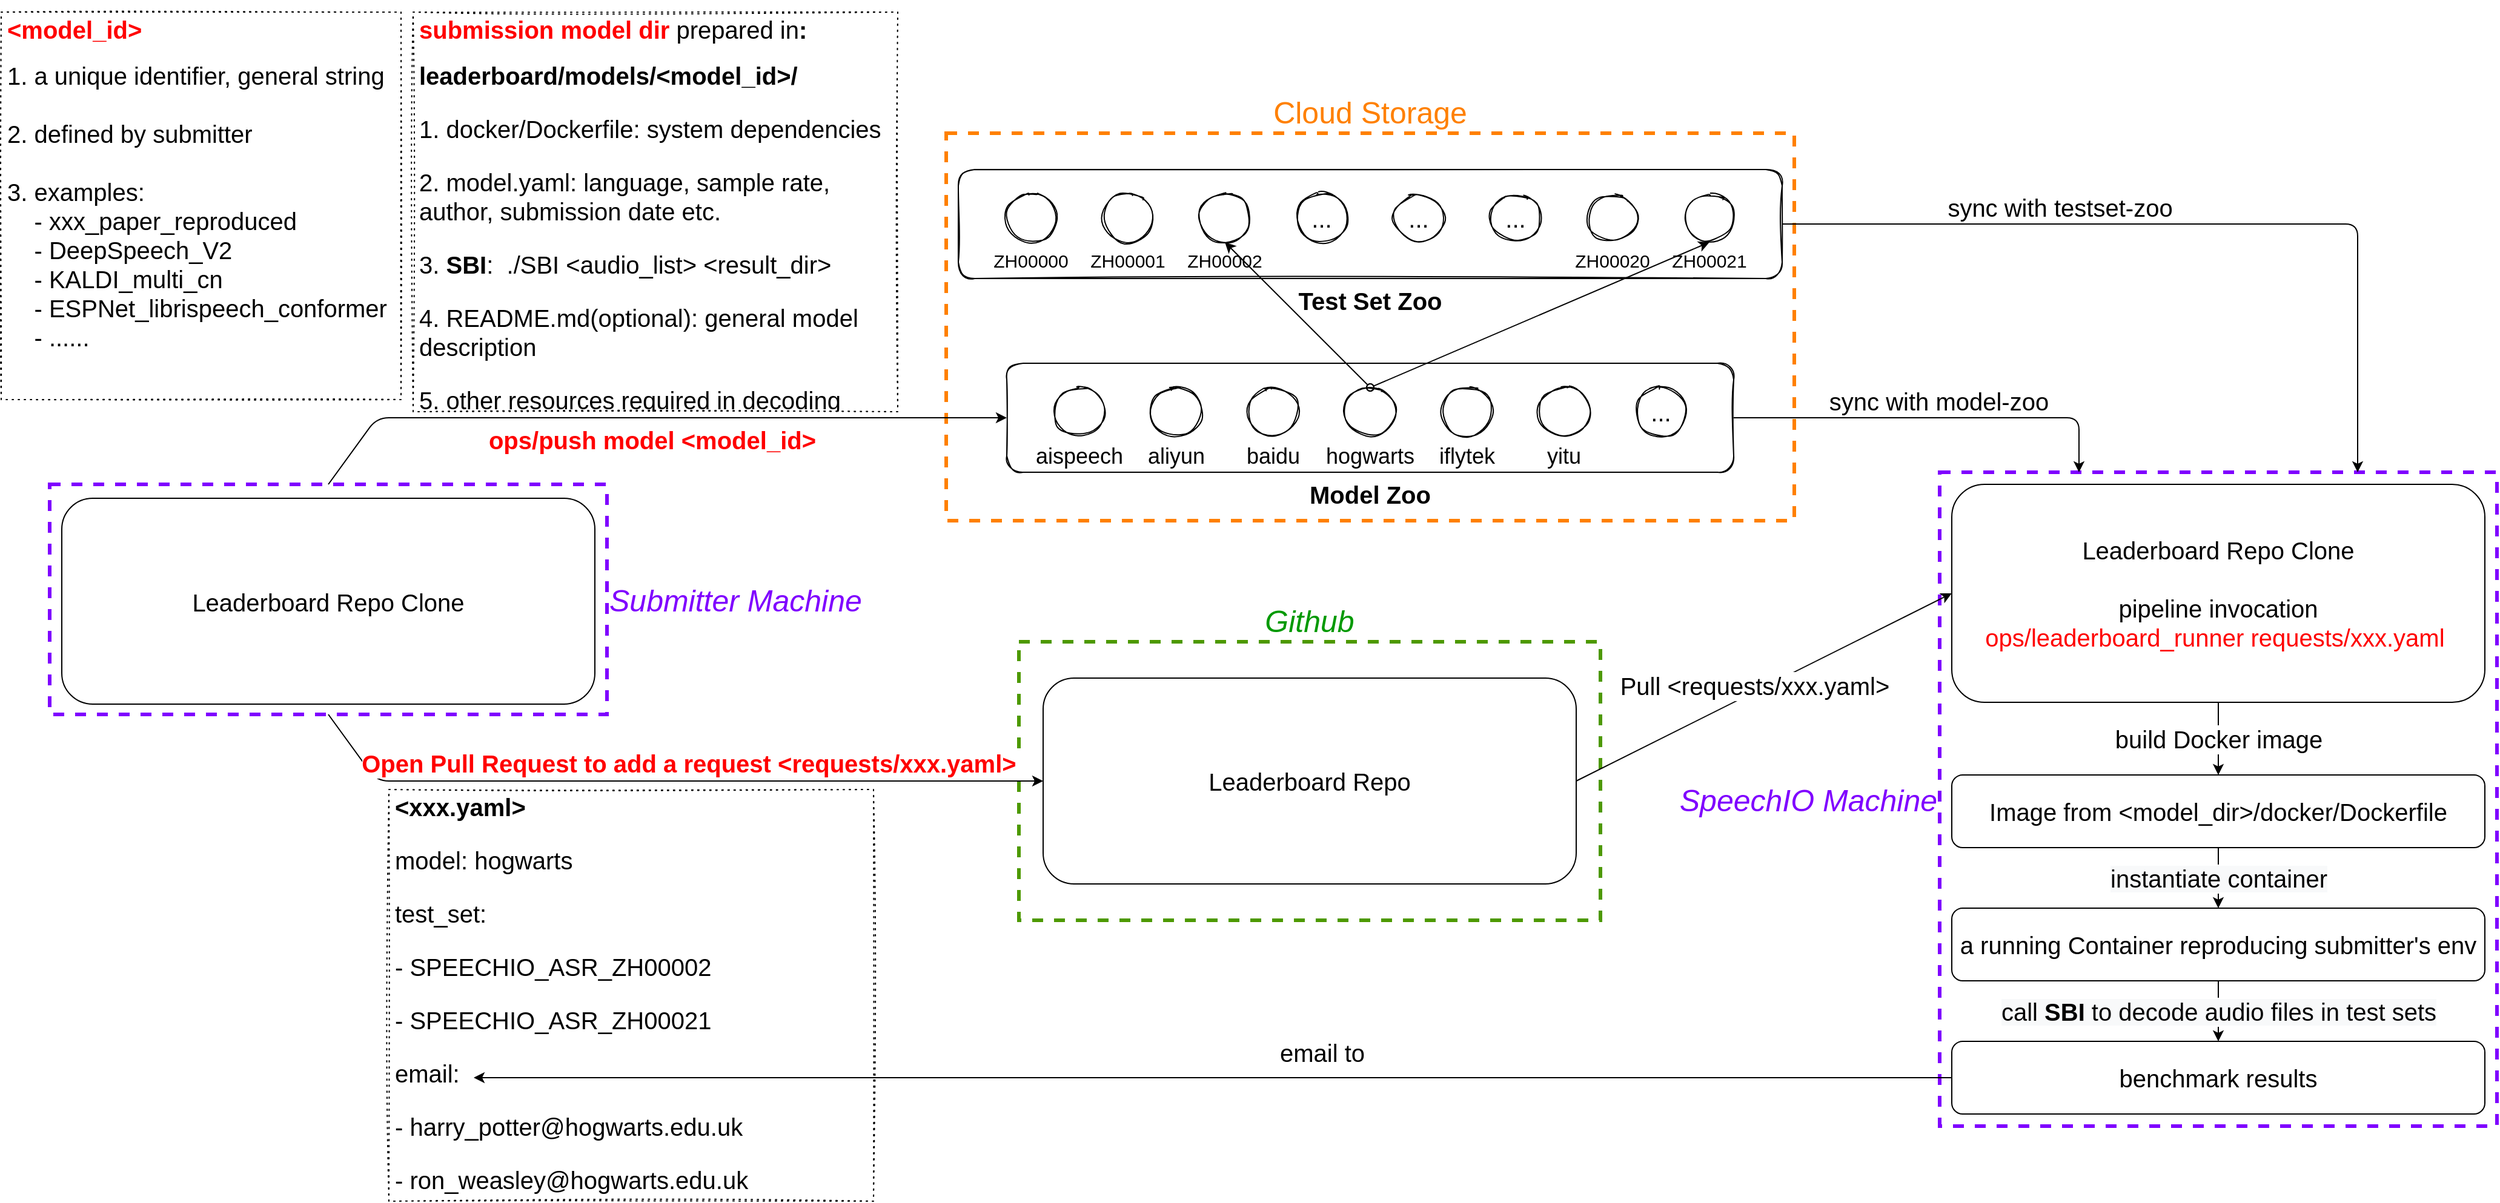 <mxfile version="13.9.9" type="device"><diagram id="KP4cIEVtk13eccUnDOQD" name="Page-1"><mxGraphModel dx="2806" dy="997" grid="1" gridSize="10" guides="1" tooltips="1" connect="1" arrows="1" fold="1" page="1" pageScale="1" pageWidth="1700" pageHeight="1100" math="0" shadow="0"><root><mxCell id="0"/><mxCell id="1" parent="0"/><mxCell id="huEL5-SMHCzOabaeRIsf-12" value="&lt;font color=&quot;#7f00ff&quot;&gt;SpeechIO Machine&lt;/font&gt;" style="rounded=0;whiteSpace=wrap;html=1;fontSize=25;glass=0;fillColor=none;dashed=1;labelPosition=left;verticalLabelPosition=middle;align=right;verticalAlign=middle;fontStyle=2;strokeWidth=3;strokeColor=#7F00FF;" parent="1" vertex="1"><mxGeometry x="1010" y="480" width="460" height="540" as="geometry"/></mxCell><mxCell id="huEL5-SMHCzOabaeRIsf-11" value="&lt;font color=&quot;#7f00ff&quot;&gt;Submitter Machine&lt;/font&gt;" style="rounded=0;whiteSpace=wrap;html=1;fontSize=25;glass=0;fillColor=none;dashed=1;labelPosition=right;verticalLabelPosition=middle;align=left;verticalAlign=middle;fontStyle=2;strokeColor=#7F00FF;strokeWidth=3;" parent="1" vertex="1"><mxGeometry x="-550" y="490" width="460" height="190" as="geometry"/></mxCell><mxCell id="huEL5-SMHCzOabaeRIsf-9" value="&lt;font color=&quot;#009900&quot;&gt;Github&lt;/font&gt;" style="rounded=0;whiteSpace=wrap;html=1;fontSize=25;glass=0;fillColor=none;dashed=1;labelPosition=center;verticalLabelPosition=top;align=center;verticalAlign=bottom;fontStyle=2;strokeWidth=3;strokeColor=#4D9900;" parent="1" vertex="1"><mxGeometry x="250" y="620" width="480" height="230" as="geometry"/></mxCell><mxCell id="huEL5-SMHCzOabaeRIsf-8" value="&lt;font color=&quot;#ff8000&quot;&gt;Cloud Storage&lt;/font&gt;" style="rounded=0;whiteSpace=wrap;html=1;fontSize=25;glass=0;fillColor=none;dashed=1;labelPosition=center;verticalLabelPosition=top;align=center;verticalAlign=bottom;fontStyle=0;strokeWidth=3;strokeColor=#FF8000;" parent="1" vertex="1"><mxGeometry x="190" y="200" width="700" height="320" as="geometry"/></mxCell><mxCell id="E5byKjupY6ov4wCJUhmD-1" value="Model Zoo" style="rounded=1;whiteSpace=wrap;html=1;sketch=1;labelPosition=center;verticalLabelPosition=bottom;align=center;verticalAlign=top;fontSize=20;fontStyle=1" parent="1" vertex="1"><mxGeometry x="240" y="390" width="600" height="90" as="geometry"/></mxCell><mxCell id="E5byKjupY6ov4wCJUhmD-2" value="Test Set Zoo" style="rounded=1;whiteSpace=wrap;html=1;sketch=1;labelPosition=center;verticalLabelPosition=bottom;align=center;verticalAlign=top;fontSize=20;fontStyle=1" parent="1" vertex="1"><mxGeometry x="200" y="230" width="680" height="90" as="geometry"/></mxCell><mxCell id="E5byKjupY6ov4wCJUhmD-3" value="aispeech" style="ellipse;whiteSpace=wrap;html=1;aspect=fixed;sketch=1;fontSize=18;labelPosition=center;verticalLabelPosition=bottom;align=center;verticalAlign=top;" parent="1" vertex="1"><mxGeometry x="280" y="410" width="40" height="40" as="geometry"/></mxCell><mxCell id="E5byKjupY6ov4wCJUhmD-4" value="aliyun" style="ellipse;whiteSpace=wrap;html=1;aspect=fixed;sketch=1;fontSize=18;verticalAlign=top;labelPosition=center;verticalLabelPosition=bottom;align=center;" parent="1" vertex="1"><mxGeometry x="360" y="410" width="40" height="40" as="geometry"/></mxCell><mxCell id="E5byKjupY6ov4wCJUhmD-5" value="baidu" style="ellipse;whiteSpace=wrap;html=1;aspect=fixed;sketch=1;fontSize=18;labelPosition=center;verticalLabelPosition=bottom;align=center;verticalAlign=top;" parent="1" vertex="1"><mxGeometry x="440" y="410" width="40" height="40" as="geometry"/></mxCell><mxCell id="E5byKjupY6ov4wCJUhmD-6" value="hogwarts" style="ellipse;whiteSpace=wrap;html=1;aspect=fixed;sketch=1;fontSize=18;labelPosition=center;verticalLabelPosition=bottom;align=center;verticalAlign=top;" parent="1" vertex="1"><mxGeometry x="520" y="410" width="40" height="40" as="geometry"/></mxCell><mxCell id="E5byKjupY6ov4wCJUhmD-7" value="iflytek" style="ellipse;whiteSpace=wrap;html=1;aspect=fixed;sketch=1;fontSize=18;labelPosition=center;verticalLabelPosition=bottom;align=center;verticalAlign=top;" parent="1" vertex="1"><mxGeometry x="600" y="410" width="40" height="40" as="geometry"/></mxCell><mxCell id="E5byKjupY6ov4wCJUhmD-8" value="yitu" style="ellipse;whiteSpace=wrap;html=1;aspect=fixed;sketch=1;fontSize=18;labelPosition=center;verticalLabelPosition=bottom;align=center;verticalAlign=top;" parent="1" vertex="1"><mxGeometry x="680" y="410" width="40" height="40" as="geometry"/></mxCell><mxCell id="E5byKjupY6ov4wCJUhmD-13" value="ZH00000" style="ellipse;whiteSpace=wrap;html=1;aspect=fixed;sketch=1;fontSize=15;labelPosition=center;verticalLabelPosition=bottom;align=center;verticalAlign=top;" parent="1" vertex="1"><mxGeometry x="240" y="250" width="40" height="40" as="geometry"/></mxCell><mxCell id="E5byKjupY6ov4wCJUhmD-14" value="ZH00001" style="ellipse;whiteSpace=wrap;html=1;aspect=fixed;sketch=1;fontSize=15;labelPosition=center;verticalLabelPosition=bottom;align=center;verticalAlign=top;" parent="1" vertex="1"><mxGeometry x="320" y="250" width="40" height="40" as="geometry"/></mxCell><mxCell id="E5byKjupY6ov4wCJUhmD-15" value="ZH00002" style="ellipse;whiteSpace=wrap;html=1;aspect=fixed;sketch=1;fontSize=15;labelPosition=center;verticalLabelPosition=bottom;align=center;verticalAlign=top;" parent="1" vertex="1"><mxGeometry x="400" y="250" width="40" height="40" as="geometry"/></mxCell><mxCell id="E5byKjupY6ov4wCJUhmD-16" value="..." style="ellipse;whiteSpace=wrap;html=1;aspect=fixed;sketch=1;fontSize=20;labelPosition=center;verticalLabelPosition=middle;align=center;verticalAlign=middle;" parent="1" vertex="1"><mxGeometry x="480" y="250" width="40" height="40" as="geometry"/></mxCell><mxCell id="E5byKjupY6ov4wCJUhmD-17" value="..." style="ellipse;whiteSpace=wrap;html=1;aspect=fixed;sketch=1;fontSize=20;" parent="1" vertex="1"><mxGeometry x="560" y="250" width="40" height="40" as="geometry"/></mxCell><mxCell id="E5byKjupY6ov4wCJUhmD-18" value="..." style="ellipse;whiteSpace=wrap;html=1;aspect=fixed;sketch=1;fontSize=20;" parent="1" vertex="1"><mxGeometry x="640" y="250" width="40" height="40" as="geometry"/></mxCell><mxCell id="E5byKjupY6ov4wCJUhmD-19" value="ZH00020" style="ellipse;whiteSpace=wrap;html=1;aspect=fixed;sketch=1;fontSize=15;labelPosition=center;verticalLabelPosition=bottom;align=center;verticalAlign=top;" parent="1" vertex="1"><mxGeometry x="720" y="250" width="40" height="40" as="geometry"/></mxCell><mxCell id="E5byKjupY6ov4wCJUhmD-20" value="ZH00021" style="ellipse;whiteSpace=wrap;html=1;aspect=fixed;sketch=1;fontSize=15;labelPosition=center;verticalLabelPosition=bottom;align=center;verticalAlign=top;" parent="1" vertex="1"><mxGeometry x="800" y="250" width="40" height="40" as="geometry"/></mxCell><mxCell id="E5byKjupY6ov4wCJUhmD-23" value="" style="endArrow=oval;startArrow=classic;html=1;fontSize=20;exitX=0.5;exitY=1;exitDx=0;exitDy=0;entryX=0.5;entryY=0;entryDx=0;entryDy=0;startFill=1;endFill=0;" parent="1" source="E5byKjupY6ov4wCJUhmD-15" target="E5byKjupY6ov4wCJUhmD-6" edge="1"><mxGeometry width="50" height="50" relative="1" as="geometry"><mxPoint x="330" y="350" as="sourcePoint"/><mxPoint x="380" y="300" as="targetPoint"/></mxGeometry></mxCell><mxCell id="E5byKjupY6ov4wCJUhmD-26" value="" style="endArrow=oval;startArrow=classic;html=1;fontSize=20;exitX=0.5;exitY=1;exitDx=0;exitDy=0;endFill=0;entryX=0.5;entryY=0;entryDx=0;entryDy=0;" parent="1" source="E5byKjupY6ov4wCJUhmD-20" target="E5byKjupY6ov4wCJUhmD-6" edge="1"><mxGeometry width="50" height="50" relative="1" as="geometry"><mxPoint x="510" y="460" as="sourcePoint"/><mxPoint x="570" y="370" as="targetPoint"/></mxGeometry></mxCell><mxCell id="E5byKjupY6ov4wCJUhmD-27" value="..." style="ellipse;whiteSpace=wrap;html=1;aspect=fixed;sketch=1;fontSize=20;" parent="1" vertex="1"><mxGeometry x="760" y="410" width="40" height="40" as="geometry"/></mxCell><mxCell id="huEL5-SMHCzOabaeRIsf-4" value="Leaderboard Repo" style="rounded=1;whiteSpace=wrap;html=1;fontSize=20;labelPosition=center;verticalLabelPosition=middle;align=center;verticalAlign=middle;" parent="1" vertex="1"><mxGeometry x="270" y="650" width="440" height="170" as="geometry"/></mxCell><mxCell id="huEL5-SMHCzOabaeRIsf-5" value="Leaderboard Repo Clone" style="rounded=1;whiteSpace=wrap;html=1;labelPosition=center;verticalLabelPosition=middle;align=center;verticalAlign=middle;fontSize=20;" parent="1" vertex="1"><mxGeometry x="-540" y="501.5" width="440" height="170" as="geometry"/></mxCell><mxCell id="huEL5-SMHCzOabaeRIsf-6" value="Leaderboard Repo Clone&lt;br&gt;&lt;br&gt;pipeline invocation&lt;br&gt;&lt;font color=&quot;#ff0000&quot;&gt;ops/leaderboard_runner requests/xxx.yaml&lt;/font&gt;&amp;nbsp;" style="rounded=1;whiteSpace=wrap;html=1;labelPosition=center;verticalLabelPosition=middle;align=center;verticalAlign=middle;fontSize=20;" parent="1" vertex="1"><mxGeometry x="1020" y="490" width="440" height="180" as="geometry"/></mxCell><mxCell id="huEL5-SMHCzOabaeRIsf-7" value="" style="endArrow=classic;html=1;fontSize=20;exitX=0.5;exitY=0;exitDx=0;exitDy=0;entryX=0;entryY=0.5;entryDx=0;entryDy=0;" parent="1" source="huEL5-SMHCzOabaeRIsf-11" target="E5byKjupY6ov4wCJUhmD-1" edge="1"><mxGeometry width="50" height="50" relative="1" as="geometry"><mxPoint x="570" y="670" as="sourcePoint"/><mxPoint x="620" y="620" as="targetPoint"/><Array as="points"><mxPoint x="-280" y="435"/></Array></mxGeometry></mxCell><mxCell id="huEL5-SMHCzOabaeRIsf-13" value="&lt;font color=&quot;#ff0000&quot;&gt;ops/push model &amp;lt;model_id&amp;gt;&lt;/font&gt;" style="edgeLabel;html=1;align=center;verticalAlign=top;resizable=0;points=[];fontSize=20;labelPosition=center;verticalLabelPosition=bottom;fontStyle=1" parent="huEL5-SMHCzOabaeRIsf-7" vertex="1" connectable="0"><mxGeometry x="0.174" y="-2" relative="1" as="geometry"><mxPoint x="-50.33" y="-2" as="offset"/></mxGeometry></mxCell><mxCell id="huEL5-SMHCzOabaeRIsf-10" value="&lt;font color=&quot;#ff0000&quot;&gt;Open Pull Request to add a request &amp;lt;requests/xxx.yaml&amp;gt;&amp;nbsp;&lt;/font&gt;" style="endArrow=classic;html=1;fontSize=20;exitX=0.5;exitY=1;exitDx=0;exitDy=0;entryX=0;entryY=0.5;entryDx=0;entryDy=0;labelPosition=center;verticalLabelPosition=top;align=center;verticalAlign=bottom;fontStyle=1" parent="1" source="huEL5-SMHCzOabaeRIsf-11" target="huEL5-SMHCzOabaeRIsf-4" edge="1"><mxGeometry x="0.061" width="50" height="50" relative="1" as="geometry"><mxPoint x="-290" y="490" as="sourcePoint"/><mxPoint x="250" y="445" as="targetPoint"/><Array as="points"><mxPoint x="-280" y="735"/></Array><mxPoint as="offset"/></mxGeometry></mxCell><mxCell id="huEL5-SMHCzOabaeRIsf-15" value="&lt;h1 style=&quot;font-size: 20px&quot;&gt;&lt;font color=&quot;#ff0000&quot;&gt;submission model dir &lt;/font&gt;&lt;span style=&quot;font-weight: normal&quot;&gt;prepared in&lt;/span&gt;:&lt;/h1&gt;&lt;h1 style=&quot;font-size: 20px&quot;&gt;leaderboard/models/&amp;lt;model_id&amp;gt;/&lt;/h1&gt;&lt;p style=&quot;font-size: 20px&quot;&gt;1. docker/Dockerfile: system dependencies&lt;/p&gt;&lt;p style=&quot;font-size: 20px&quot;&gt;2. model.yaml: language, sample rate, author, submission date etc.&lt;/p&gt;&lt;p style=&quot;font-size: 20px&quot;&gt;3. &lt;b&gt;SBI&lt;/b&gt;:&amp;nbsp;&amp;nbsp;&lt;span&gt;./SBI &amp;lt;audio_list&amp;gt; &amp;lt;result_dir&amp;gt;&lt;/span&gt;&lt;/p&gt;&lt;p style=&quot;font-size: 20px&quot;&gt;4. README.md(optional): general model description&lt;/p&gt;&lt;p style=&quot;font-size: 20px&quot;&gt;5. other resources required in decoding&lt;/p&gt;" style="text;html=1;spacing=5;spacingTop=-20;whiteSpace=wrap;overflow=hidden;rounded=0;glass=0;dashed=1;fontSize=20;strokeColor=#000000;dashPattern=1 4;fillColor=#ffffff;sketch=1;verticalAlign=top;" parent="1" vertex="1"><mxGeometry x="-250" y="100" width="400" height="330" as="geometry"/></mxCell><mxCell id="huEL5-SMHCzOabaeRIsf-16" value="&lt;h1 style=&quot;font-size: 20px;&quot;&gt;&amp;lt;xxx.yaml&amp;gt;&lt;/h1&gt;&lt;p style=&quot;font-size: 20px;&quot;&gt;model: hogwarts&lt;/p&gt;&lt;p style=&quot;font-size: 20px;&quot;&gt;test_set:&lt;/p&gt;&lt;p style=&quot;font-size: 20px;&quot;&gt;&lt;span style=&quot;font-size: 20px;&quot;&gt;- SPEECHIO_ASR_ZH00002&lt;/span&gt;&lt;/p&gt;&lt;p style=&quot;font-size: 20px;&quot;&gt;&lt;span style=&quot;font-size: 20px;&quot;&gt;- SPEECHIO_ASR_ZH00021&amp;nbsp;&lt;/span&gt;&lt;/p&gt;&lt;p style=&quot;font-size: 20px;&quot;&gt;&lt;span style=&quot;font-size: 20px;&quot;&gt;email:&lt;/span&gt;&lt;/p&gt;&lt;p style=&quot;font-size: 20px;&quot;&gt;&lt;span style=&quot;font-size: 20px;&quot;&gt;- harry_potter@hogwarts.edu.uk&lt;/span&gt;&lt;/p&gt;&lt;p style=&quot;font-size: 20px;&quot;&gt;- ron_weasley@hogwarts.edu.uk&lt;/p&gt;&lt;p style=&quot;font-size: 20px;&quot;&gt;&lt;br style=&quot;font-size: 20px;&quot;&gt;&lt;/p&gt;" style="text;html=1;spacing=5;spacingTop=-20;whiteSpace=wrap;overflow=hidden;rounded=0;glass=0;dashed=1;fontSize=20;strokeColor=#000000;dashPattern=1 4;fillColor=#ffffff;shadow=0;sketch=1;" parent="1" vertex="1"><mxGeometry x="-270" y="742" width="400" height="340" as="geometry"/></mxCell><mxCell id="huEL5-SMHCzOabaeRIsf-17" value="&lt;h1 style=&quot;font-size: 20px&quot;&gt;&lt;font color=&quot;#ff0000&quot;&gt;&amp;lt;model_id&amp;gt;&lt;/font&gt;&lt;/h1&gt;&lt;div&gt;1. a unique identifier, general string&amp;nbsp;&lt;/div&gt;&lt;div&gt;&lt;br&gt;&lt;/div&gt;&lt;div&gt;2. defined by submitter&amp;nbsp;&lt;/div&gt;&lt;div&gt;&lt;br&gt;&lt;/div&gt;&lt;div&gt;3. examples:&lt;/div&gt;&lt;div&gt;&amp;nbsp; &amp;nbsp; - xxx_paper_reproduced&lt;/div&gt;&lt;div&gt;&amp;nbsp; &amp;nbsp; - DeepSpeech_V2&lt;/div&gt;&lt;div&gt;&amp;nbsp; &amp;nbsp; - KALDI_multi_cn&lt;/div&gt;&lt;div&gt;&amp;nbsp; &amp;nbsp; - ESPNet_librispeech_conformer&lt;/div&gt;&lt;div&gt;&amp;nbsp; &amp;nbsp; - ......&lt;/div&gt;" style="text;html=1;spacing=5;spacingTop=-20;whiteSpace=wrap;overflow=hidden;rounded=0;glass=0;dashed=1;fontSize=20;strokeColor=#000000;dashPattern=1 4;fillColor=#ffffff;sketch=1;verticalAlign=top;" parent="1" vertex="1"><mxGeometry x="-590" y="100" width="330" height="320" as="geometry"/></mxCell><mxCell id="huEL5-SMHCzOabaeRIsf-18" value="" style="endArrow=classic;html=1;fontSize=20;exitX=1;exitY=0.5;exitDx=0;exitDy=0;entryX=0.25;entryY=0;entryDx=0;entryDy=0;" parent="1" source="E5byKjupY6ov4wCJUhmD-1" target="huEL5-SMHCzOabaeRIsf-12" edge="1"><mxGeometry width="50" height="50" relative="1" as="geometry"><mxPoint x="320" y="590" as="sourcePoint"/><mxPoint x="370" y="540" as="targetPoint"/><Array as="points"><mxPoint x="1125" y="435"/></Array></mxGeometry></mxCell><mxCell id="huEL5-SMHCzOabaeRIsf-19" value="sync with model-zoo" style="edgeLabel;html=1;align=center;verticalAlign=bottom;resizable=0;points=[];fontSize=20;labelPosition=center;verticalLabelPosition=top;fontStyle=0" parent="huEL5-SMHCzOabaeRIsf-18" vertex="1" connectable="0"><mxGeometry x="0.086" y="-2" relative="1" as="geometry"><mxPoint x="-10" y="-2" as="offset"/></mxGeometry></mxCell><mxCell id="huEL5-SMHCzOabaeRIsf-20" value="" style="endArrow=classic;html=1;fontSize=20;exitX=1;exitY=0.5;exitDx=0;exitDy=0;entryX=0;entryY=0.5;entryDx=0;entryDy=0;" parent="1" source="huEL5-SMHCzOabaeRIsf-4" target="huEL5-SMHCzOabaeRIsf-6" edge="1"><mxGeometry width="50" height="50" relative="1" as="geometry"><mxPoint x="850" y="445" as="sourcePoint"/><mxPoint x="980" y="700" as="targetPoint"/><Array as="points"/></mxGeometry></mxCell><mxCell id="huEL5-SMHCzOabaeRIsf-21" value="Pull &amp;lt;requests/xxx.yaml&amp;gt;" style="edgeLabel;html=1;align=center;verticalAlign=bottom;resizable=0;points=[];fontSize=20;labelPosition=center;verticalLabelPosition=top;fontStyle=0" parent="huEL5-SMHCzOabaeRIsf-20" vertex="1" connectable="0"><mxGeometry x="0.086" y="-2" relative="1" as="geometry"><mxPoint x="-22.75" y="17.77" as="offset"/></mxGeometry></mxCell><mxCell id="huEL5-SMHCzOabaeRIsf-22" value="" style="endArrow=classic;html=1;fontSize=20;exitX=1;exitY=0.5;exitDx=0;exitDy=0;entryX=0.75;entryY=0;entryDx=0;entryDy=0;" parent="1" source="E5byKjupY6ov4wCJUhmD-2" target="huEL5-SMHCzOabaeRIsf-12" edge="1"><mxGeometry width="50" height="50" relative="1" as="geometry"><mxPoint x="850" y="445" as="sourcePoint"/><mxPoint x="1135" y="490" as="targetPoint"/><Array as="points"><mxPoint x="1355" y="275"/></Array></mxGeometry></mxCell><mxCell id="huEL5-SMHCzOabaeRIsf-23" value="sync with testset-zoo" style="edgeLabel;html=1;align=center;verticalAlign=bottom;resizable=0;points=[];fontSize=20;labelPosition=center;verticalLabelPosition=top;fontStyle=0" parent="huEL5-SMHCzOabaeRIsf-22" vertex="1" connectable="0"><mxGeometry x="0.086" y="-2" relative="1" as="geometry"><mxPoint x="-140" y="-2" as="offset"/></mxGeometry></mxCell><mxCell id="huEL5-SMHCzOabaeRIsf-24" value="Image from &amp;lt;model_dir&amp;gt;/docker/Dockerfile" style="rounded=1;whiteSpace=wrap;html=1;labelPosition=center;verticalLabelPosition=middle;align=center;verticalAlign=middle;fontSize=20;" parent="1" vertex="1"><mxGeometry x="1020" y="730" width="440" height="60" as="geometry"/></mxCell><mxCell id="huEL5-SMHCzOabaeRIsf-25" value="a running Container reproducing submitter's env" style="rounded=1;whiteSpace=wrap;html=1;labelPosition=center;verticalLabelPosition=middle;align=center;verticalAlign=middle;fontSize=20;" parent="1" vertex="1"><mxGeometry x="1020" y="840" width="440" height="60" as="geometry"/></mxCell><mxCell id="huEL5-SMHCzOabaeRIsf-27" value="build Docker image" style="endArrow=classic;html=1;fontSize=20;entryX=0.5;entryY=0;entryDx=0;entryDy=0;exitX=0.5;exitY=1;exitDx=0;exitDy=0;" parent="1" source="huEL5-SMHCzOabaeRIsf-6" target="huEL5-SMHCzOabaeRIsf-24" edge="1"><mxGeometry width="50" height="50" relative="1" as="geometry"><mxPoint x="910" y="810" as="sourcePoint"/><mxPoint x="470" y="710" as="targetPoint"/></mxGeometry></mxCell><mxCell id="huEL5-SMHCzOabaeRIsf-28" value="benchmark results" style="rounded=1;whiteSpace=wrap;html=1;labelPosition=center;verticalLabelPosition=middle;align=center;verticalAlign=middle;fontSize=20;" parent="1" vertex="1"><mxGeometry x="1020" y="950" width="440" height="60" as="geometry"/></mxCell><mxCell id="huEL5-SMHCzOabaeRIsf-29" value="&lt;span style=&quot;color: rgb(0 , 0 , 0) ; font-family: &amp;quot;helvetica&amp;quot; ; font-size: 20px ; font-style: normal ; letter-spacing: normal ; text-align: center ; text-indent: 0px ; text-transform: none ; word-spacing: 0px ; background-color: rgb(248 , 249 , 250)&quot;&gt;instantiate container&lt;/span&gt;" style="endArrow=classic;html=1;fontSize=20;entryX=0.5;entryY=0;entryDx=0;entryDy=0;exitX=0.5;exitY=1;exitDx=0;exitDy=0;fontStyle=0" parent="1" source="huEL5-SMHCzOabaeRIsf-24" target="huEL5-SMHCzOabaeRIsf-25" edge="1"><mxGeometry width="50" height="50" relative="1" as="geometry"><mxPoint x="1250" y="680" as="sourcePoint"/><mxPoint x="1250" y="750" as="targetPoint"/></mxGeometry></mxCell><mxCell id="huEL5-SMHCzOabaeRIsf-32" value="&lt;span style=&quot;color: rgb(0 , 0 , 0) ; font-family: &amp;#34;helvetica&amp;#34; ; font-size: 20px ; font-style: normal ; letter-spacing: normal ; text-align: center ; text-indent: 0px ; text-transform: none ; word-spacing: 0px ; background-color: rgb(248 , 249 , 250)&quot;&gt;call &lt;b&gt;SBI&lt;/b&gt; to decode audio files in test sets&lt;/span&gt;" style="endArrow=classic;html=1;fontSize=20;entryX=0.5;entryY=0;entryDx=0;entryDy=0;exitX=0.5;exitY=1;exitDx=0;exitDy=0;fontStyle=0" parent="1" source="huEL5-SMHCzOabaeRIsf-25" target="huEL5-SMHCzOabaeRIsf-28" edge="1"><mxGeometry width="50" height="50" relative="1" as="geometry"><mxPoint x="1260" y="820" as="sourcePoint"/><mxPoint x="1260" y="880" as="targetPoint"/></mxGeometry></mxCell><mxCell id="huEL5-SMHCzOabaeRIsf-33" value="" style="endArrow=classic;html=1;fontSize=20;exitX=0;exitY=0.5;exitDx=0;exitDy=0;" parent="1" source="huEL5-SMHCzOabaeRIsf-28" edge="1"><mxGeometry width="50" height="50" relative="1" as="geometry"><mxPoint x="420" y="860" as="sourcePoint"/><mxPoint x="-200" y="980" as="targetPoint"/></mxGeometry></mxCell><mxCell id="huEL5-SMHCzOabaeRIsf-35" value="email to" style="edgeLabel;html=1;align=center;verticalAlign=bottom;resizable=0;points=[];fontSize=20;labelPosition=center;verticalLabelPosition=top;" parent="huEL5-SMHCzOabaeRIsf-33" vertex="1" connectable="0"><mxGeometry x="-0.166" y="-7" relative="1" as="geometry"><mxPoint x="-11.67" as="offset"/></mxGeometry></mxCell></root></mxGraphModel></diagram></mxfile>